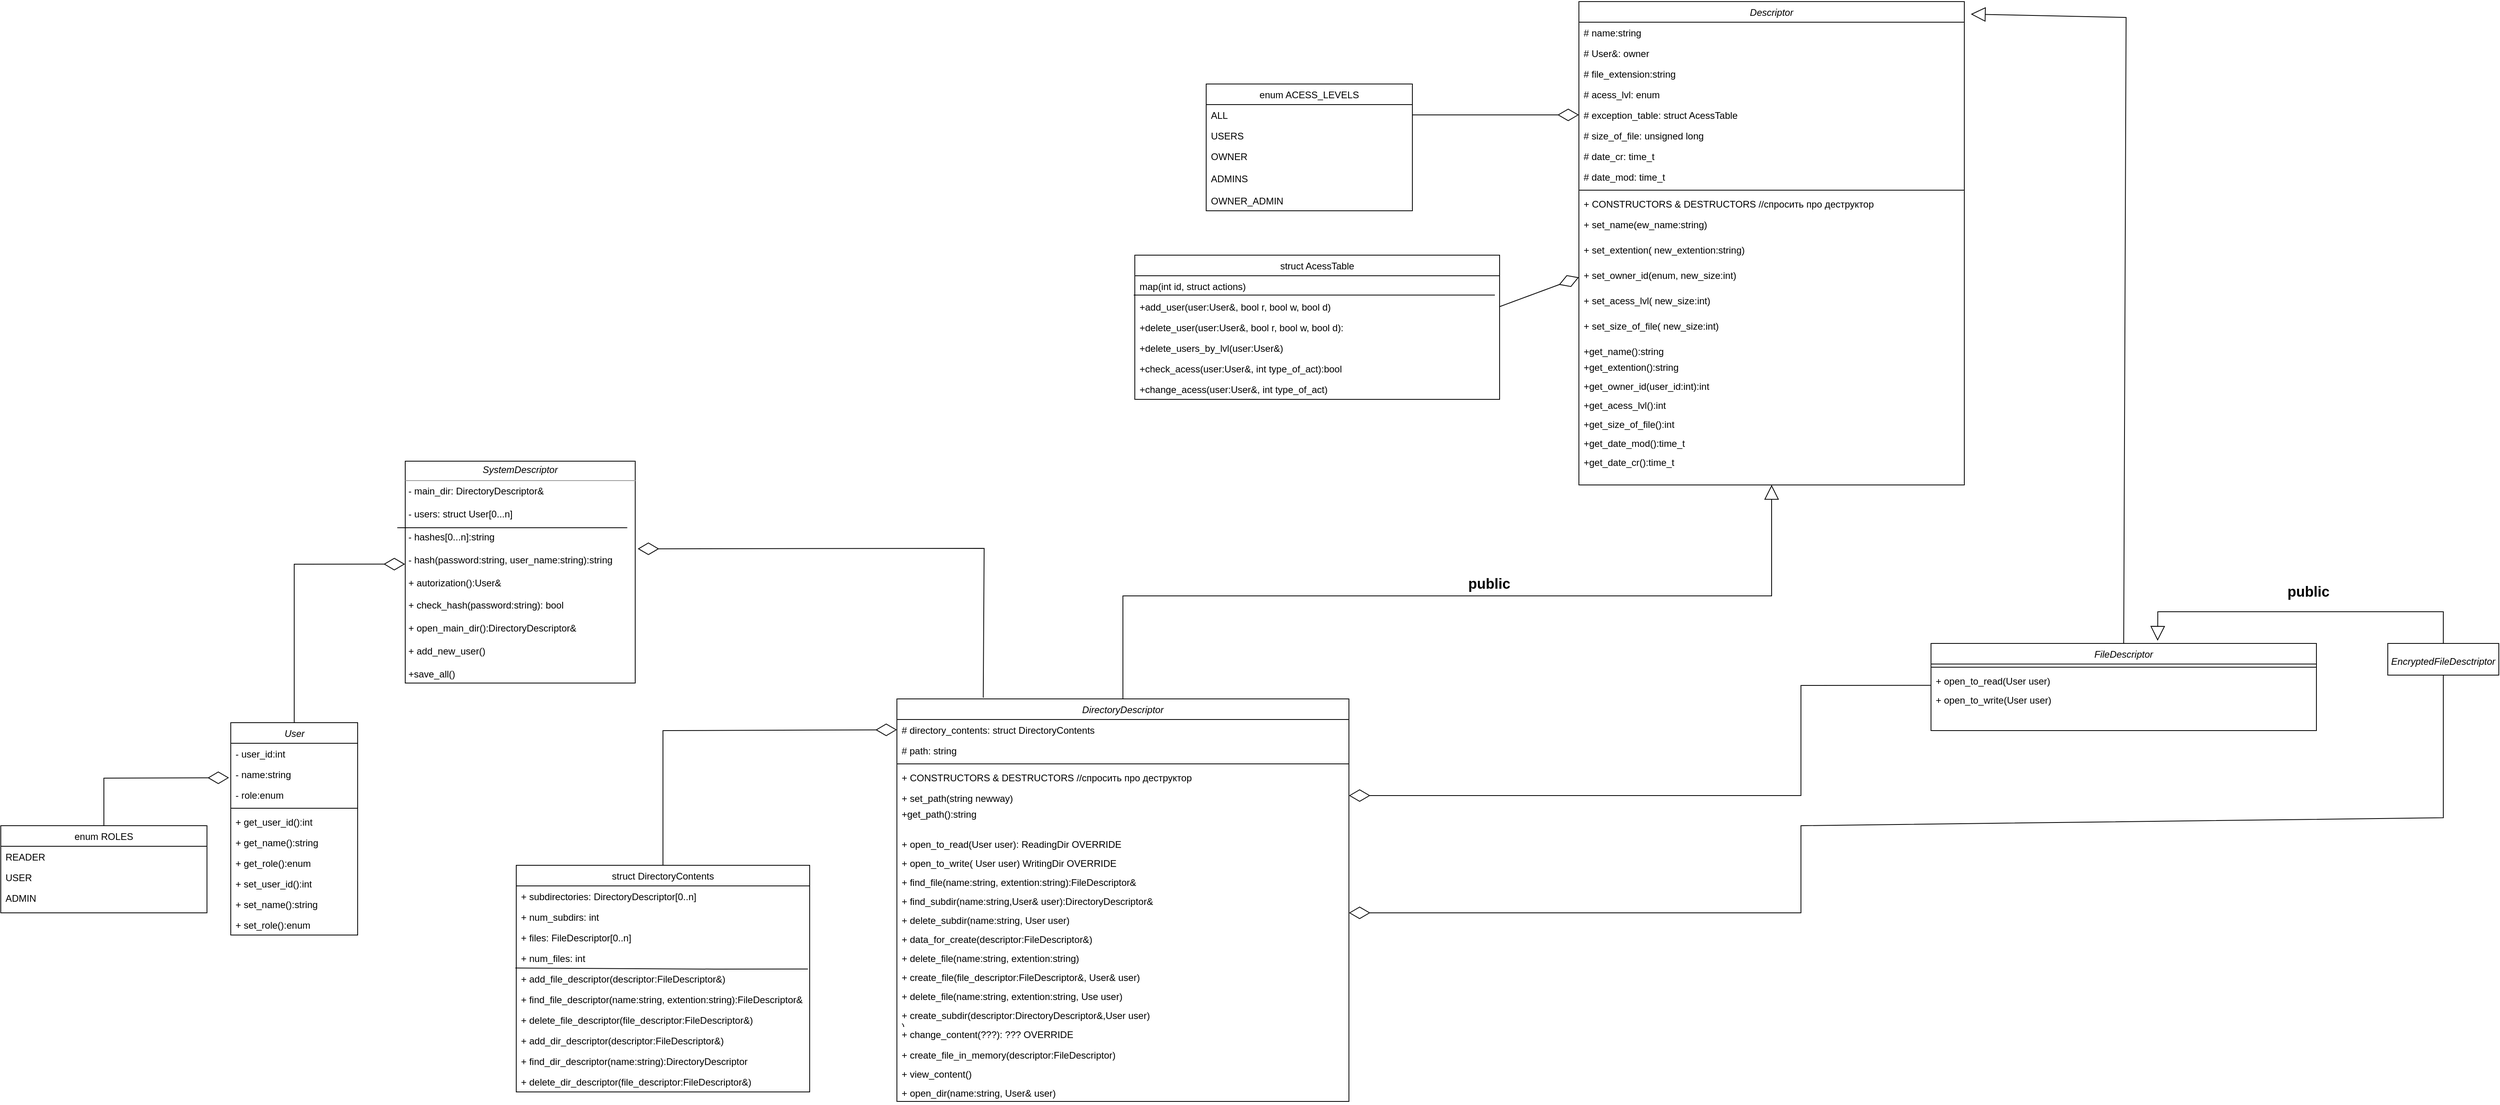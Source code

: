 <mxfile version="20.2.3" type="device"><diagram id="C5RBs43oDa-KdzZeNtuy" name="Page-1"><mxGraphModel dx="5321" dy="2580" grid="1" gridSize="10" guides="1" tooltips="1" connect="1" arrows="1" fold="1" page="1" pageScale="1" pageWidth="827" pageHeight="1169" math="0" shadow="0"><root><mxCell id="WIyWlLk6GJQsqaUBKTNV-0"/><mxCell id="WIyWlLk6GJQsqaUBKTNV-1" parent="WIyWlLk6GJQsqaUBKTNV-0"/><mxCell id="zkfFHV4jXpPFQw0GAbJ--0" value="FileDescriptor" style="swimlane;fontStyle=2;align=center;verticalAlign=top;childLayout=stackLayout;horizontal=1;startSize=26;horizontalStack=0;resizeParent=1;resizeLast=0;collapsible=1;marginBottom=0;rounded=0;shadow=0;strokeWidth=1;" parent="WIyWlLk6GJQsqaUBKTNV-1" vertex="1"><mxGeometry x="144" y="60" width="486" height="110" as="geometry"><mxRectangle x="230" y="140" width="160" height="26" as="alternateBounds"/></mxGeometry></mxCell><mxCell id="zkfFHV4jXpPFQw0GAbJ--4" value="" style="line;html=1;strokeWidth=1;align=left;verticalAlign=middle;spacingTop=-1;spacingLeft=3;spacingRight=3;rotatable=0;labelPosition=right;points=[];portConstraint=eastwest;" parent="zkfFHV4jXpPFQw0GAbJ--0" vertex="1"><mxGeometry y="26" width="486" height="8" as="geometry"/></mxCell><mxCell id="qENP1hDLv1JJYNAuJ3N3-10" value="+ open_to_read(User user)" style="text;align=left;verticalAlign=top;spacingLeft=4;spacingRight=4;overflow=hidden;rotatable=0;points=[[0,0.5],[1,0.5]];portConstraint=eastwest;" parent="zkfFHV4jXpPFQw0GAbJ--0" vertex="1"><mxGeometry y="34" width="486" height="24" as="geometry"/></mxCell><mxCell id="qENP1hDLv1JJYNAuJ3N3-11" value="+ open_to_write(User user)" style="text;align=left;verticalAlign=top;spacingLeft=4;spacingRight=4;overflow=hidden;rotatable=0;points=[[0,0.5],[1,0.5]];portConstraint=eastwest;" parent="zkfFHV4jXpPFQw0GAbJ--0" vertex="1"><mxGeometry y="58" width="486" height="24" as="geometry"/></mxCell><mxCell id="YA1pUny4t8l0CBx2G08l-11" value="&#10;enum ACESS_LEVELS&#10;" style="swimlane;fontStyle=0;childLayout=stackLayout;horizontal=1;startSize=26;fillColor=none;horizontalStack=0;resizeParent=1;resizeParentMax=0;resizeLast=0;collapsible=1;marginBottom=0;" parent="WIyWlLk6GJQsqaUBKTNV-1" vertex="1"><mxGeometry x="-770" y="-646" width="260" height="160" as="geometry"/></mxCell><mxCell id="YA1pUny4t8l0CBx2G08l-12" value="ALL" style="text;strokeColor=none;fillColor=none;align=left;verticalAlign=top;spacingLeft=4;spacingRight=4;overflow=hidden;rotatable=0;points=[[0,0.5],[1,0.5]];portConstraint=eastwest;" parent="YA1pUny4t8l0CBx2G08l-11" vertex="1"><mxGeometry y="26" width="260" height="26" as="geometry"/></mxCell><mxCell id="YA1pUny4t8l0CBx2G08l-13" value="USERS" style="text;strokeColor=none;fillColor=none;align=left;verticalAlign=top;spacingLeft=4;spacingRight=4;overflow=hidden;rotatable=0;points=[[0,0.5],[1,0.5]];portConstraint=eastwest;" parent="YA1pUny4t8l0CBx2G08l-11" vertex="1"><mxGeometry y="52" width="260" height="26" as="geometry"/></mxCell><mxCell id="YA1pUny4t8l0CBx2G08l-14" value="OWNER&#10;&#10;ADMINS&#10;&#10;OWNER_ADMIN" style="text;strokeColor=none;fillColor=none;align=left;verticalAlign=top;spacingLeft=4;spacingRight=4;overflow=hidden;rotatable=0;points=[[0,0.5],[1,0.5]];portConstraint=eastwest;" parent="YA1pUny4t8l0CBx2G08l-11" vertex="1"><mxGeometry y="78" width="260" height="82" as="geometry"/></mxCell><mxCell id="YA1pUny4t8l0CBx2G08l-22" value="struct AcessTable" style="swimlane;fontStyle=0;childLayout=stackLayout;horizontal=1;startSize=26;fillColor=none;horizontalStack=0;resizeParent=1;resizeParentMax=0;resizeLast=0;collapsible=1;marginBottom=0;" parent="WIyWlLk6GJQsqaUBKTNV-1" vertex="1"><mxGeometry x="-860" y="-430" width="460" height="182" as="geometry"/></mxCell><mxCell id="YA1pUny4t8l0CBx2G08l-25" value="map(int id, struct actions)" style="text;strokeColor=none;fillColor=none;align=left;verticalAlign=top;spacingLeft=4;spacingRight=4;overflow=hidden;rotatable=0;points=[[0,0.5],[1,0.5]];portConstraint=eastwest;" parent="YA1pUny4t8l0CBx2G08l-22" vertex="1"><mxGeometry y="26" width="460" height="26" as="geometry"/></mxCell><mxCell id="YA1pUny4t8l0CBx2G08l-52" value="+add_user(user:User&amp;, bool r, bool w, bool d)" style="text;strokeColor=none;fillColor=none;align=left;verticalAlign=top;spacingLeft=4;spacingRight=4;overflow=hidden;rotatable=0;points=[[0,0.5],[1,0.5]];portConstraint=eastwest;" parent="YA1pUny4t8l0CBx2G08l-22" vertex="1"><mxGeometry y="52" width="460" height="26" as="geometry"/></mxCell><mxCell id="YA1pUny4t8l0CBx2G08l-54" value="" style="endArrow=none;html=1;rounded=0;exitX=-0.003;exitY=-0.064;exitDx=0;exitDy=0;exitPerimeter=0;entryX=0.987;entryY=-0.064;entryDx=0;entryDy=0;entryPerimeter=0;" parent="YA1pUny4t8l0CBx2G08l-22" source="YA1pUny4t8l0CBx2G08l-52" target="YA1pUny4t8l0CBx2G08l-52" edge="1"><mxGeometry width="50" height="50" relative="1" as="geometry"><mxPoint x="160" y="100" as="sourcePoint"/><mxPoint x="210" y="50" as="targetPoint"/></mxGeometry></mxCell><mxCell id="YA1pUny4t8l0CBx2G08l-58" value="+delete_user(user:User&amp;, bool r, bool w, bool d):" style="text;strokeColor=none;fillColor=none;align=left;verticalAlign=top;spacingLeft=4;spacingRight=4;overflow=hidden;rotatable=0;points=[[0,0.5],[1,0.5]];portConstraint=eastwest;" parent="YA1pUny4t8l0CBx2G08l-22" vertex="1"><mxGeometry y="78" width="460" height="26" as="geometry"/></mxCell><mxCell id="YA1pUny4t8l0CBx2G08l-59" value="+delete_users_by_lvl(user:User&amp;)" style="text;strokeColor=none;fillColor=none;align=left;verticalAlign=top;spacingLeft=4;spacingRight=4;overflow=hidden;rotatable=0;points=[[0,0.5],[1,0.5]];portConstraint=eastwest;" parent="YA1pUny4t8l0CBx2G08l-22" vertex="1"><mxGeometry y="104" width="460" height="26" as="geometry"/></mxCell><mxCell id="YA1pUny4t8l0CBx2G08l-60" value="+check_acess(user:User&amp;, int type_of_act):bool" style="text;strokeColor=none;fillColor=none;align=left;verticalAlign=top;spacingLeft=4;spacingRight=4;overflow=hidden;rotatable=0;points=[[0,0.5],[1,0.5]];portConstraint=eastwest;" parent="YA1pUny4t8l0CBx2G08l-22" vertex="1"><mxGeometry y="130" width="460" height="26" as="geometry"/></mxCell><mxCell id="YA1pUny4t8l0CBx2G08l-61" value="+change_acess(user:User&amp;, int type_of_act)" style="text;strokeColor=none;fillColor=none;align=left;verticalAlign=top;spacingLeft=4;spacingRight=4;overflow=hidden;rotatable=0;points=[[0,0.5],[1,0.5]];portConstraint=eastwest;" parent="YA1pUny4t8l0CBx2G08l-22" vertex="1"><mxGeometry y="156" width="460" height="26" as="geometry"/></mxCell><mxCell id="YA1pUny4t8l0CBx2G08l-46" value="&lt;pre style=&quot;margin:0px;margin-top:4px;text-align:center;&quot;&gt;&lt;h3&gt;&lt;span style=&quot;background-color: initial; font-family: Helvetica; font-size: 12px; font-weight: normal; white-space: nowrap;&quot;&gt;&lt;i&gt;EncryptedFileDesctriptor&lt;/i&gt;&lt;/span&gt;&lt;br&gt;&lt;/h3&gt;&lt;/pre&gt;" style="verticalAlign=top;align=left;overflow=fill;fontSize=12;fontFamily=Helvetica;html=1;" parent="WIyWlLk6GJQsqaUBKTNV-1" vertex="1"><mxGeometry x="720" y="60" width="140" height="40" as="geometry"/></mxCell><mxCell id="YA1pUny4t8l0CBx2G08l-50" value="" style="endArrow=block;endSize=16;endFill=0;html=1;rounded=0;exitX=0.5;exitY=0;exitDx=0;exitDy=0;entryX=0.588;entryY=-0.031;entryDx=0;entryDy=0;entryPerimeter=0;" parent="WIyWlLk6GJQsqaUBKTNV-1" source="YA1pUny4t8l0CBx2G08l-46" target="zkfFHV4jXpPFQw0GAbJ--0" edge="1"><mxGeometry x="-0.259" y="54" width="160" relative="1" as="geometry"><mxPoint x="790" y="90" as="sourcePoint"/><mxPoint x="387" y="60.0" as="targetPoint"/><Array as="points"><mxPoint x="790" y="20"/><mxPoint x="620" y="20"/><mxPoint x="520" y="20"/><mxPoint x="430" y="20"/></Array><mxPoint as="offset"/></mxGeometry></mxCell><mxCell id="Hw-DPsAGfixGgeAMz5ct-0" value="DirectoryDescriptor" style="swimlane;fontStyle=2;align=center;verticalAlign=top;childLayout=stackLayout;horizontal=1;startSize=26;horizontalStack=0;resizeParent=1;resizeLast=0;collapsible=1;marginBottom=0;rounded=0;shadow=0;strokeWidth=1;" parent="WIyWlLk6GJQsqaUBKTNV-1" vertex="1"><mxGeometry x="-1160" y="130" width="570" height="508" as="geometry"><mxRectangle x="230" y="140" width="160" height="26" as="alternateBounds"/></mxGeometry></mxCell><mxCell id="Hw-DPsAGfixGgeAMz5ct-32" value="# directory_contents: struct DirectoryContents" style="text;align=left;verticalAlign=top;spacingLeft=4;spacingRight=4;overflow=hidden;rotatable=0;points=[[0,0.5],[1,0.5]];portConstraint=eastwest;rounded=0;shadow=0;html=0;" parent="Hw-DPsAGfixGgeAMz5ct-0" vertex="1"><mxGeometry y="26" width="570" height="26" as="geometry"/></mxCell><mxCell id="Hw-DPsAGfixGgeAMz5ct-54" value="# path: string&#10;" style="text;align=left;verticalAlign=top;spacingLeft=4;spacingRight=4;overflow=hidden;rotatable=0;points=[[0,0.5],[1,0.5]];portConstraint=eastwest;rounded=0;shadow=0;html=0;" parent="Hw-DPsAGfixGgeAMz5ct-0" vertex="1"><mxGeometry y="52" width="570" height="26" as="geometry"/></mxCell><mxCell id="Hw-DPsAGfixGgeAMz5ct-9" value="" style="line;html=1;strokeWidth=1;align=left;verticalAlign=middle;spacingTop=-1;spacingLeft=3;spacingRight=3;rotatable=0;labelPosition=right;points=[];portConstraint=eastwest;" parent="Hw-DPsAGfixGgeAMz5ct-0" vertex="1"><mxGeometry y="78" width="570" height="8" as="geometry"/></mxCell><mxCell id="Hw-DPsAGfixGgeAMz5ct-10" value="+ CONSTRUCTORS &amp; DESTRUCTORS //спросить про деструктор" style="text;align=left;verticalAlign=top;spacingLeft=4;spacingRight=4;overflow=hidden;rotatable=0;points=[[0,0.5],[1,0.5]];portConstraint=eastwest;rounded=0;shadow=0;html=0;" parent="Hw-DPsAGfixGgeAMz5ct-0" vertex="1"><mxGeometry y="86" width="570" height="26" as="geometry"/></mxCell><mxCell id="Hw-DPsAGfixGgeAMz5ct-55" value="+ set_path(string newway)" style="text;align=left;verticalAlign=top;spacingLeft=4;spacingRight=4;overflow=hidden;rotatable=0;points=[[0,0.5],[1,0.5]];portConstraint=eastwest;" parent="Hw-DPsAGfixGgeAMz5ct-0" vertex="1"><mxGeometry y="112" width="570" height="20" as="geometry"/></mxCell><mxCell id="Hw-DPsAGfixGgeAMz5ct-56" value="+get_path():string" style="text;align=left;verticalAlign=top;spacingLeft=4;spacingRight=4;overflow=hidden;rotatable=0;points=[[0,0.5],[1,0.5]];portConstraint=eastwest;" parent="Hw-DPsAGfixGgeAMz5ct-0" vertex="1"><mxGeometry y="132" width="570" height="38" as="geometry"/></mxCell><mxCell id="qENP1hDLv1JJYNAuJ3N3-12" value="+ open_to_read(User user): ReadingDir OVERRIDE" style="text;align=left;verticalAlign=top;spacingLeft=4;spacingRight=4;overflow=hidden;rotatable=0;points=[[0,0.5],[1,0.5]];portConstraint=eastwest;" parent="Hw-DPsAGfixGgeAMz5ct-0" vertex="1"><mxGeometry y="170" width="570" height="24" as="geometry"/></mxCell><mxCell id="qENP1hDLv1JJYNAuJ3N3-13" value="+ open_to_write( User user) WritingDir OVERRIDE" style="text;align=left;verticalAlign=top;spacingLeft=4;spacingRight=4;overflow=hidden;rotatable=0;points=[[0,0.5],[1,0.5]];portConstraint=eastwest;" parent="Hw-DPsAGfixGgeAMz5ct-0" vertex="1"><mxGeometry y="194" width="570" height="24" as="geometry"/></mxCell><mxCell id="Hw-DPsAGfixGgeAMz5ct-77" value="+ find_file(name:string, extention:string):FileDescriptor&amp; " style="text;align=left;verticalAlign=top;spacingLeft=4;spacingRight=4;overflow=hidden;rotatable=0;points=[[0,0.5],[1,0.5]];portConstraint=eastwest;" parent="Hw-DPsAGfixGgeAMz5ct-0" vertex="1"><mxGeometry y="218" width="570" height="24" as="geometry"/></mxCell><mxCell id="Hw-DPsAGfixGgeAMz5ct-70" value="+ find_subdir(name:string,User&amp; user):DirectoryDescriptor&amp; " style="text;align=left;verticalAlign=top;spacingLeft=4;spacingRight=4;overflow=hidden;rotatable=0;points=[[0,0.5],[1,0.5]];portConstraint=eastwest;" parent="Hw-DPsAGfixGgeAMz5ct-0" vertex="1"><mxGeometry y="242" width="570" height="24" as="geometry"/></mxCell><mxCell id="Hw-DPsAGfixGgeAMz5ct-71" value="+ delete_subdir(name:string, User user)" style="text;align=left;verticalAlign=top;spacingLeft=4;spacingRight=4;overflow=hidden;rotatable=0;points=[[0,0.5],[1,0.5]];portConstraint=eastwest;" parent="Hw-DPsAGfixGgeAMz5ct-0" vertex="1"><mxGeometry y="266" width="570" height="24" as="geometry"/></mxCell><mxCell id="qENP1hDLv1JJYNAuJ3N3-70" value="+ data_for_create(descriptor:FileDescriptor&amp;)" style="text;align=left;verticalAlign=top;spacingLeft=4;spacingRight=4;overflow=hidden;rotatable=0;points=[[0,0.5],[1,0.5]];portConstraint=eastwest;" parent="Hw-DPsAGfixGgeAMz5ct-0" vertex="1"><mxGeometry y="290" width="570" height="24" as="geometry"/></mxCell><mxCell id="Hw-DPsAGfixGgeAMz5ct-53" value="+ delete_file(name:string, extention:string) " style="text;align=left;verticalAlign=top;spacingLeft=4;spacingRight=4;overflow=hidden;rotatable=0;points=[[0,0.5],[1,0.5]];portConstraint=eastwest;" parent="Hw-DPsAGfixGgeAMz5ct-0" vertex="1"><mxGeometry y="314" width="570" height="24" as="geometry"/></mxCell><mxCell id="qENP1hDLv1JJYNAuJ3N3-68" value="+ create_file(file_descriptor:FileDescriptor&amp;, User&amp; user)" style="text;align=left;verticalAlign=top;spacingLeft=4;spacingRight=4;overflow=hidden;rotatable=0;points=[[0,0.5],[1,0.5]];portConstraint=eastwest;" parent="Hw-DPsAGfixGgeAMz5ct-0" vertex="1"><mxGeometry y="338" width="570" height="24" as="geometry"/></mxCell><mxCell id="Hw-DPsAGfixGgeAMz5ct-18" value="+ delete_file(name:string, extention:string, Use user)" style="text;align=left;verticalAlign=top;spacingLeft=4;spacingRight=4;overflow=hidden;rotatable=0;points=[[0,0.5],[1,0.5]];portConstraint=eastwest;" parent="Hw-DPsAGfixGgeAMz5ct-0" vertex="1"><mxGeometry y="362" width="570" height="24" as="geometry"/></mxCell><mxCell id="Hw-DPsAGfixGgeAMz5ct-67" value="+ create_subdir(descriptor:DirectoryDescriptor&amp;,User user)&#10;)" style="text;align=left;verticalAlign=top;spacingLeft=4;spacingRight=4;overflow=hidden;rotatable=0;points=[[0,0.5],[1,0.5]];portConstraint=eastwest;" parent="Hw-DPsAGfixGgeAMz5ct-0" vertex="1"><mxGeometry y="386" width="570" height="24" as="geometry"/></mxCell><mxCell id="qENP1hDLv1JJYNAuJ3N3-59" value="+ change_content(???): ??? OVERRIDE" style="text;strokeColor=none;fillColor=none;align=left;verticalAlign=top;spacingLeft=4;spacingRight=4;overflow=hidden;rotatable=0;points=[[0,0.5],[1,0.5]];portConstraint=eastwest;fontFamily=Helvetica;fontSize=12;fontColor=default;html=1;" parent="Hw-DPsAGfixGgeAMz5ct-0" vertex="1"><mxGeometry y="410" width="570" height="26" as="geometry"/></mxCell><mxCell id="Hw-DPsAGfixGgeAMz5ct-50" value="+ create_file_in_memory(descriptor:FileDescriptor)" style="text;align=left;verticalAlign=top;spacingLeft=4;spacingRight=4;overflow=hidden;rotatable=0;points=[[0,0.5],[1,0.5]];portConstraint=eastwest;" parent="Hw-DPsAGfixGgeAMz5ct-0" vertex="1"><mxGeometry y="436" width="570" height="24" as="geometry"/></mxCell><mxCell id="Y2GFfp1ZoUNt_mHBcOzV-39" value="+ view_content()" style="text;align=left;verticalAlign=top;spacingLeft=4;spacingRight=4;overflow=hidden;rotatable=0;points=[[0,0.5],[1,0.5]];portConstraint=eastwest;" parent="Hw-DPsAGfixGgeAMz5ct-0" vertex="1"><mxGeometry y="460" width="570" height="24" as="geometry"/></mxCell><mxCell id="Hw-DPsAGfixGgeAMz5ct-66" value="+ open_dir(name:string, User&amp; user)" style="text;align=left;verticalAlign=top;spacingLeft=4;spacingRight=4;overflow=hidden;rotatable=0;points=[[0,0.5],[1,0.5]];portConstraint=eastwest;" parent="Hw-DPsAGfixGgeAMz5ct-0" vertex="1"><mxGeometry y="484" width="570" height="24" as="geometry"/></mxCell><mxCell id="Hw-DPsAGfixGgeAMz5ct-33" value="struct DirectoryContents" style="swimlane;fontStyle=0;childLayout=stackLayout;horizontal=1;startSize=26;fillColor=none;horizontalStack=0;resizeParent=1;resizeParentMax=0;resizeLast=0;collapsible=1;marginBottom=0;" parent="WIyWlLk6GJQsqaUBKTNV-1" vertex="1"><mxGeometry x="-1640" y="340" width="370" height="286" as="geometry"/></mxCell><mxCell id="Hw-DPsAGfixGgeAMz5ct-34" value="+ subdirectories: DirectoryDescriptor[0..n]" style="text;strokeColor=none;fillColor=none;align=left;verticalAlign=top;spacingLeft=4;spacingRight=4;overflow=hidden;rotatable=0;points=[[0,0.5],[1,0.5]];portConstraint=eastwest;" parent="Hw-DPsAGfixGgeAMz5ct-33" vertex="1"><mxGeometry y="26" width="370" height="26" as="geometry"/></mxCell><mxCell id="Hw-DPsAGfixGgeAMz5ct-35" value="+ num_subdirs: int" style="text;strokeColor=none;fillColor=none;align=left;verticalAlign=top;spacingLeft=4;spacingRight=4;overflow=hidden;rotatable=0;points=[[0,0.5],[1,0.5]];portConstraint=eastwest;" parent="Hw-DPsAGfixGgeAMz5ct-33" vertex="1"><mxGeometry y="52" width="370" height="26" as="geometry"/></mxCell><mxCell id="Hw-DPsAGfixGgeAMz5ct-36" value="+ files: FileDescriptor[0..n]" style="text;strokeColor=none;fillColor=none;align=left;verticalAlign=top;spacingLeft=4;spacingRight=4;overflow=hidden;rotatable=0;points=[[0,0.5],[1,0.5]];portConstraint=eastwest;" parent="Hw-DPsAGfixGgeAMz5ct-33" vertex="1"><mxGeometry y="78" width="370" height="26" as="geometry"/></mxCell><mxCell id="Hw-DPsAGfixGgeAMz5ct-44" value="+ num_files: int" style="text;strokeColor=none;fillColor=none;align=left;verticalAlign=top;spacingLeft=4;spacingRight=4;overflow=hidden;rotatable=0;points=[[0,0.5],[1,0.5]];portConstraint=eastwest;" parent="Hw-DPsAGfixGgeAMz5ct-33" vertex="1"><mxGeometry y="104" width="370" height="26" as="geometry"/></mxCell><mxCell id="Hw-DPsAGfixGgeAMz5ct-59" value="+ add_file_descriptor(descriptor:FileDescriptor&amp;) " style="text;strokeColor=none;fillColor=none;align=left;verticalAlign=top;spacingLeft=4;spacingRight=4;overflow=hidden;rotatable=0;points=[[0,0.5],[1,0.5]];portConstraint=eastwest;" parent="Hw-DPsAGfixGgeAMz5ct-33" vertex="1"><mxGeometry y="130" width="370" height="26" as="geometry"/></mxCell><mxCell id="Hw-DPsAGfixGgeAMz5ct-60" value="+ find_file_descriptor(name:string, extention:string):FileDescriptor&amp; " style="text;strokeColor=none;fillColor=none;align=left;verticalAlign=top;spacingLeft=4;spacingRight=4;overflow=hidden;rotatable=0;points=[[0,0.5],[1,0.5]];portConstraint=eastwest;" parent="Hw-DPsAGfixGgeAMz5ct-33" vertex="1"><mxGeometry y="156" width="370" height="26" as="geometry"/></mxCell><mxCell id="Hw-DPsAGfixGgeAMz5ct-61" value="+ delete_file_descriptor(file_descriptor:FileDescriptor&amp;) " style="text;strokeColor=none;fillColor=none;align=left;verticalAlign=top;spacingLeft=4;spacingRight=4;overflow=hidden;rotatable=0;points=[[0,0.5],[1,0.5]];portConstraint=eastwest;" parent="Hw-DPsAGfixGgeAMz5ct-33" vertex="1"><mxGeometry y="182" width="370" height="26" as="geometry"/></mxCell><mxCell id="Hw-DPsAGfixGgeAMz5ct-62" value="+ add_dir_descriptor(descriptor:FileDescriptor&amp;) " style="text;strokeColor=none;fillColor=none;align=left;verticalAlign=top;spacingLeft=4;spacingRight=4;overflow=hidden;rotatable=0;points=[[0,0.5],[1,0.5]];portConstraint=eastwest;" parent="Hw-DPsAGfixGgeAMz5ct-33" vertex="1"><mxGeometry y="208" width="370" height="26" as="geometry"/></mxCell><mxCell id="Hw-DPsAGfixGgeAMz5ct-63" value="+ find_dir_descriptor(name:string):DirectoryDescriptor " style="text;strokeColor=none;fillColor=none;align=left;verticalAlign=top;spacingLeft=4;spacingRight=4;overflow=hidden;rotatable=0;points=[[0,0.5],[1,0.5]];portConstraint=eastwest;" parent="Hw-DPsAGfixGgeAMz5ct-33" vertex="1"><mxGeometry y="234" width="370" height="26" as="geometry"/></mxCell><mxCell id="Hw-DPsAGfixGgeAMz5ct-72" value="+ delete_dir_descriptor(file_descriptor:FileDescriptor&amp;) " style="text;strokeColor=none;fillColor=none;align=left;verticalAlign=top;spacingLeft=4;spacingRight=4;overflow=hidden;rotatable=0;points=[[0,0.5],[1,0.5]];portConstraint=eastwest;" parent="Hw-DPsAGfixGgeAMz5ct-33" vertex="1"><mxGeometry y="260" width="370" height="26" as="geometry"/></mxCell><mxCell id="Hw-DPsAGfixGgeAMz5ct-38" value="" style="endArrow=none;html=1;rounded=0;exitX=-0.003;exitY=-0.015;exitDx=0;exitDy=0;exitPerimeter=0;entryX=0.994;entryY=1.034;entryDx=0;entryDy=0;entryPerimeter=0;" parent="Hw-DPsAGfixGgeAMz5ct-33" source="Hw-DPsAGfixGgeAMz5ct-59" target="Hw-DPsAGfixGgeAMz5ct-44" edge="1"><mxGeometry width="50" height="50" relative="1" as="geometry"><mxPoint x="89.04" y="130.996" as="sourcePoint"/><mxPoint x="405.84" y="130.996" as="targetPoint"/><Array as="points"><mxPoint x="250" y="131"/></Array></mxGeometry></mxCell><mxCell id="yTNMZV-VxMuAUARpLRR3-8" value="&lt;p style=&quot;margin:0px;margin-top:4px;text-align:center;&quot;&gt;&lt;i style=&quot;&quot;&gt;SystemDescriptor&lt;/i&gt;&lt;/p&gt;&lt;hr size=&quot;1&quot;&gt;&lt;p style=&quot;margin:0px;margin-left:4px;&quot;&gt;- main_dir: DirectoryDescriptor&amp;amp;&lt;/p&gt;&lt;p style=&quot;margin:0px;margin-left:4px;&quot;&gt;&lt;span style=&quot;background-color: initial;&quot;&gt;&lt;br&gt;&lt;/span&gt;&lt;/p&gt;&lt;p style=&quot;margin:0px;margin-left:4px;&quot;&gt;&lt;span style=&quot;background-color: initial;&quot;&gt;- users: struct User[0...n]&lt;/span&gt;&lt;/p&gt;&lt;p style=&quot;margin:0px;margin-left:4px;&quot;&gt;&lt;span style=&quot;background-color: initial;&quot;&gt;&lt;br&gt;&lt;/span&gt;&lt;/p&gt;&lt;p style=&quot;margin:0px;margin-left:4px;&quot;&gt;&lt;span style=&quot;background-color: initial;&quot;&gt;- hashes[0...n]:string&lt;/span&gt;&lt;/p&gt;&lt;p style=&quot;margin:0px;margin-left:4px;&quot;&gt;&lt;span style=&quot;background-color: initial;&quot;&gt;&lt;br&gt;&lt;/span&gt;&lt;/p&gt;&lt;p style=&quot;margin:0px;margin-left:4px;&quot;&gt;- hash(password:string, user_name:string):string&lt;/p&gt;&lt;p style=&quot;margin:0px;margin-left:4px;&quot;&gt;&lt;br&gt;&lt;/p&gt;&lt;p style=&quot;margin:0px;margin-left:4px;&quot;&gt;+ autorization():User&amp;amp;&lt;/p&gt;&lt;p style=&quot;margin:0px;margin-left:4px;&quot;&gt;&lt;br&gt;&lt;/p&gt;&lt;p style=&quot;margin:0px;margin-left:4px;&quot;&gt;+ check_hash(password:string): bool&lt;/p&gt;&lt;p style=&quot;margin:0px;margin-left:4px;&quot;&gt;&lt;br&gt;&lt;/p&gt;&lt;p style=&quot;margin:0px;margin-left:4px;&quot;&gt;+ open_main_dir():DirectoryDescriptor&amp;amp;&lt;/p&gt;&lt;p style=&quot;margin:0px;margin-left:4px;&quot;&gt;&lt;br&gt;&lt;/p&gt;&lt;p style=&quot;margin:0px;margin-left:4px;&quot;&gt;+ add_new_user()&lt;/p&gt;&lt;p style=&quot;margin:0px;margin-left:4px;&quot;&gt;&lt;br&gt;&lt;/p&gt;&lt;p style=&quot;margin:0px;margin-left:4px;&quot;&gt;+save_all()&lt;/p&gt;" style="verticalAlign=top;align=left;overflow=fill;fontSize=12;fontFamily=Helvetica;html=1;" parent="WIyWlLk6GJQsqaUBKTNV-1" vertex="1"><mxGeometry x="-1780" y="-170" width="290" height="280" as="geometry"/></mxCell><mxCell id="yTNMZV-VxMuAUARpLRR3-12" value="&lt;span style=&quot;font-weight: normal;&quot;&gt;&lt;i&gt;User&lt;/i&gt;&lt;/span&gt;" style="swimlane;fontStyle=1;align=center;verticalAlign=top;childLayout=stackLayout;horizontal=1;startSize=26;horizontalStack=0;resizeParent=1;resizeParentMax=0;resizeLast=0;collapsible=1;marginBottom=0;fontFamily=Helvetica;fontSize=12;fontColor=default;strokeColor=default;fillColor=default;html=1;" parent="WIyWlLk6GJQsqaUBKTNV-1" vertex="1"><mxGeometry x="-2000" y="160" width="160" height="268" as="geometry"/></mxCell><mxCell id="yTNMZV-VxMuAUARpLRR3-13" value="- user_id:int" style="text;strokeColor=none;fillColor=none;align=left;verticalAlign=top;spacingLeft=4;spacingRight=4;overflow=hidden;rotatable=0;points=[[0,0.5],[1,0.5]];portConstraint=eastwest;fontFamily=Helvetica;fontSize=12;fontColor=default;html=1;" parent="yTNMZV-VxMuAUARpLRR3-12" vertex="1"><mxGeometry y="26" width="160" height="26" as="geometry"/></mxCell><mxCell id="yTNMZV-VxMuAUARpLRR3-18" value="- name:string" style="text;strokeColor=none;fillColor=none;align=left;verticalAlign=top;spacingLeft=4;spacingRight=4;overflow=hidden;rotatable=0;points=[[0,0.5],[1,0.5]];portConstraint=eastwest;fontFamily=Helvetica;fontSize=12;fontColor=default;html=1;" parent="yTNMZV-VxMuAUARpLRR3-12" vertex="1"><mxGeometry y="52" width="160" height="26" as="geometry"/></mxCell><mxCell id="yTNMZV-VxMuAUARpLRR3-19" value="- role:enum" style="text;strokeColor=none;fillColor=none;align=left;verticalAlign=top;spacingLeft=4;spacingRight=4;overflow=hidden;rotatable=0;points=[[0,0.5],[1,0.5]];portConstraint=eastwest;fontFamily=Helvetica;fontSize=12;fontColor=default;html=1;" parent="yTNMZV-VxMuAUARpLRR3-12" vertex="1"><mxGeometry y="78" width="160" height="26" as="geometry"/></mxCell><mxCell id="yTNMZV-VxMuAUARpLRR3-14" value="" style="line;strokeWidth=1;fillColor=none;align=left;verticalAlign=middle;spacingTop=-1;spacingLeft=3;spacingRight=3;rotatable=0;labelPosition=right;points=[];portConstraint=eastwest;fontFamily=Helvetica;fontSize=12;fontColor=default;html=1;" parent="yTNMZV-VxMuAUARpLRR3-12" vertex="1"><mxGeometry y="104" width="160" height="8" as="geometry"/></mxCell><mxCell id="RsApQNfANZEFS3NXRBOs-0" value="+ get_user_id():int" style="text;strokeColor=none;fillColor=none;align=left;verticalAlign=top;spacingLeft=4;spacingRight=4;overflow=hidden;rotatable=0;points=[[0,0.5],[1,0.5]];portConstraint=eastwest;fontFamily=Helvetica;fontSize=12;fontColor=default;html=1;" parent="yTNMZV-VxMuAUARpLRR3-12" vertex="1"><mxGeometry y="112" width="160" height="26" as="geometry"/></mxCell><mxCell id="RsApQNfANZEFS3NXRBOs-1" value="+ get_name():string" style="text;strokeColor=none;fillColor=none;align=left;verticalAlign=top;spacingLeft=4;spacingRight=4;overflow=hidden;rotatable=0;points=[[0,0.5],[1,0.5]];portConstraint=eastwest;fontFamily=Helvetica;fontSize=12;fontColor=default;html=1;" parent="yTNMZV-VxMuAUARpLRR3-12" vertex="1"><mxGeometry y="138" width="160" height="26" as="geometry"/></mxCell><mxCell id="RsApQNfANZEFS3NXRBOs-2" value="+ get_role():enum" style="text;strokeColor=none;fillColor=none;align=left;verticalAlign=top;spacingLeft=4;spacingRight=4;overflow=hidden;rotatable=0;points=[[0,0.5],[1,0.5]];portConstraint=eastwest;fontFamily=Helvetica;fontSize=12;fontColor=default;html=1;" parent="yTNMZV-VxMuAUARpLRR3-12" vertex="1"><mxGeometry y="164" width="160" height="26" as="geometry"/></mxCell><mxCell id="RsApQNfANZEFS3NXRBOs-18" value="+ set_user_id():int" style="text;strokeColor=none;fillColor=none;align=left;verticalAlign=top;spacingLeft=4;spacingRight=4;overflow=hidden;rotatable=0;points=[[0,0.5],[1,0.5]];portConstraint=eastwest;fontFamily=Helvetica;fontSize=12;fontColor=default;html=1;" parent="yTNMZV-VxMuAUARpLRR3-12" vertex="1"><mxGeometry y="190" width="160" height="26" as="geometry"/></mxCell><mxCell id="RsApQNfANZEFS3NXRBOs-19" value="+ set_name():string" style="text;strokeColor=none;fillColor=none;align=left;verticalAlign=top;spacingLeft=4;spacingRight=4;overflow=hidden;rotatable=0;points=[[0,0.5],[1,0.5]];portConstraint=eastwest;fontFamily=Helvetica;fontSize=12;fontColor=default;html=1;" parent="yTNMZV-VxMuAUARpLRR3-12" vertex="1"><mxGeometry y="216" width="160" height="26" as="geometry"/></mxCell><mxCell id="RsApQNfANZEFS3NXRBOs-20" value="+ set_role():enum" style="text;strokeColor=none;fillColor=none;align=left;verticalAlign=top;spacingLeft=4;spacingRight=4;overflow=hidden;rotatable=0;points=[[0,0.5],[1,0.5]];portConstraint=eastwest;fontFamily=Helvetica;fontSize=12;fontColor=default;html=1;" parent="yTNMZV-VxMuAUARpLRR3-12" vertex="1"><mxGeometry y="242" width="160" height="26" as="geometry"/></mxCell><mxCell id="yTNMZV-VxMuAUARpLRR3-22" value="&#10;enum ROLES&#10;" style="swimlane;fontStyle=0;childLayout=stackLayout;horizontal=1;startSize=26;fillColor=none;horizontalStack=0;resizeParent=1;resizeParentMax=0;resizeLast=0;collapsible=1;marginBottom=0;" parent="WIyWlLk6GJQsqaUBKTNV-1" vertex="1"><mxGeometry x="-2290" y="290" width="260" height="110" as="geometry"/></mxCell><mxCell id="yTNMZV-VxMuAUARpLRR3-23" value="READER" style="text;strokeColor=none;fillColor=none;align=left;verticalAlign=top;spacingLeft=4;spacingRight=4;overflow=hidden;rotatable=0;points=[[0,0.5],[1,0.5]];portConstraint=eastwest;" parent="yTNMZV-VxMuAUARpLRR3-22" vertex="1"><mxGeometry y="26" width="260" height="26" as="geometry"/></mxCell><mxCell id="yTNMZV-VxMuAUARpLRR3-24" value="USER" style="text;strokeColor=none;fillColor=none;align=left;verticalAlign=top;spacingLeft=4;spacingRight=4;overflow=hidden;rotatable=0;points=[[0,0.5],[1,0.5]];portConstraint=eastwest;" parent="yTNMZV-VxMuAUARpLRR3-22" vertex="1"><mxGeometry y="52" width="260" height="26" as="geometry"/></mxCell><mxCell id="yTNMZV-VxMuAUARpLRR3-25" value="ADMIN" style="text;strokeColor=none;fillColor=none;align=left;verticalAlign=top;spacingLeft=4;spacingRight=4;overflow=hidden;rotatable=0;points=[[0,0.5],[1,0.5]];portConstraint=eastwest;" parent="yTNMZV-VxMuAUARpLRR3-22" vertex="1"><mxGeometry y="78" width="260" height="32" as="geometry"/></mxCell><mxCell id="qENP1hDLv1JJYNAuJ3N3-3" value="&lt;font style=&quot;font-size: 18px;&quot;&gt;&lt;b&gt;public&lt;/b&gt;&lt;/font&gt;" style="text;html=1;strokeColor=none;fillColor=none;align=center;verticalAlign=middle;whiteSpace=wrap;rounded=0;" parent="WIyWlLk6GJQsqaUBKTNV-1" vertex="1"><mxGeometry x="450" y="-20" width="340" height="30" as="geometry"/></mxCell><mxCell id="RsApQNfANZEFS3NXRBOs-17" value="" style="line;strokeWidth=1;fillColor=none;align=left;verticalAlign=middle;spacingTop=-1;spacingLeft=3;spacingRight=3;rotatable=0;labelPosition=right;points=[];portConstraint=eastwest;" parent="WIyWlLk6GJQsqaUBKTNV-1" vertex="1"><mxGeometry x="-1790" y="-90" width="290" height="8" as="geometry"/></mxCell><mxCell id="Y2GFfp1ZoUNt_mHBcOzV-0" value="Descriptor" style="swimlane;fontStyle=2;align=center;verticalAlign=top;childLayout=stackLayout;horizontal=1;startSize=26;horizontalStack=0;resizeParent=1;resizeLast=0;collapsible=1;marginBottom=0;rounded=0;shadow=0;strokeWidth=1;" parent="WIyWlLk6GJQsqaUBKTNV-1" vertex="1"><mxGeometry x="-300" y="-750" width="486" height="610" as="geometry"><mxRectangle x="230" y="140" width="160" height="26" as="alternateBounds"/></mxGeometry></mxCell><mxCell id="Y2GFfp1ZoUNt_mHBcOzV-1" value="# name:string&#10;" style="text;align=left;verticalAlign=top;spacingLeft=4;spacingRight=4;overflow=hidden;rotatable=0;points=[[0,0.5],[1,0.5]];portConstraint=eastwest;" parent="Y2GFfp1ZoUNt_mHBcOzV-0" vertex="1"><mxGeometry y="26" width="486" height="26" as="geometry"/></mxCell><mxCell id="Y2GFfp1ZoUNt_mHBcOzV-2" value="# User&amp;: owner" style="text;align=left;verticalAlign=top;spacingLeft=4;spacingRight=4;overflow=hidden;rotatable=0;points=[[0,0.5],[1,0.5]];portConstraint=eastwest;rounded=0;shadow=0;html=0;" parent="Y2GFfp1ZoUNt_mHBcOzV-0" vertex="1"><mxGeometry y="52" width="486" height="26" as="geometry"/></mxCell><mxCell id="Y2GFfp1ZoUNt_mHBcOzV-3" value="# file_extension:string" style="text;align=left;verticalAlign=top;spacingLeft=4;spacingRight=4;overflow=hidden;rotatable=0;points=[[0,0.5],[1,0.5]];portConstraint=eastwest;rounded=0;shadow=0;html=0;" parent="Y2GFfp1ZoUNt_mHBcOzV-0" vertex="1"><mxGeometry y="78" width="486" height="26" as="geometry"/></mxCell><mxCell id="Y2GFfp1ZoUNt_mHBcOzV-4" value="# acess_lvl: enum" style="text;align=left;verticalAlign=top;spacingLeft=4;spacingRight=4;overflow=hidden;rotatable=0;points=[[0,0.5],[1,0.5]];portConstraint=eastwest;rounded=0;shadow=0;html=0;" parent="Y2GFfp1ZoUNt_mHBcOzV-0" vertex="1"><mxGeometry y="104" width="486" height="26" as="geometry"/></mxCell><mxCell id="Y2GFfp1ZoUNt_mHBcOzV-5" value="# exception_table: struct AcessTable" style="text;align=left;verticalAlign=top;spacingLeft=4;spacingRight=4;overflow=hidden;rotatable=0;points=[[0,0.5],[1,0.5]];portConstraint=eastwest;rounded=0;shadow=0;html=0;" parent="Y2GFfp1ZoUNt_mHBcOzV-0" vertex="1"><mxGeometry y="130" width="486" height="26" as="geometry"/></mxCell><mxCell id="Y2GFfp1ZoUNt_mHBcOzV-6" value="# size_of_file: unsigned long" style="text;align=left;verticalAlign=top;spacingLeft=4;spacingRight=4;overflow=hidden;rotatable=0;points=[[0,0.5],[1,0.5]];portConstraint=eastwest;rounded=0;shadow=0;html=0;" parent="Y2GFfp1ZoUNt_mHBcOzV-0" vertex="1"><mxGeometry y="156" width="486" height="26" as="geometry"/></mxCell><mxCell id="Y2GFfp1ZoUNt_mHBcOzV-7" value="# date_cr: time_t&#10;" style="text;align=left;verticalAlign=top;spacingLeft=4;spacingRight=4;overflow=hidden;rotatable=0;points=[[0,0.5],[1,0.5]];portConstraint=eastwest;rounded=0;shadow=0;html=0;" parent="Y2GFfp1ZoUNt_mHBcOzV-0" vertex="1"><mxGeometry y="182" width="486" height="26" as="geometry"/></mxCell><mxCell id="Y2GFfp1ZoUNt_mHBcOzV-8" value="# date_mod: time_t&#10;" style="text;align=left;verticalAlign=top;spacingLeft=4;spacingRight=4;overflow=hidden;rotatable=0;points=[[0,0.5],[1,0.5]];portConstraint=eastwest;rounded=0;shadow=0;html=0;" parent="Y2GFfp1ZoUNt_mHBcOzV-0" vertex="1"><mxGeometry y="208" width="486" height="26" as="geometry"/></mxCell><mxCell id="Y2GFfp1ZoUNt_mHBcOzV-9" value="" style="line;html=1;strokeWidth=1;align=left;verticalAlign=middle;spacingTop=-1;spacingLeft=3;spacingRight=3;rotatable=0;labelPosition=right;points=[];portConstraint=eastwest;" parent="Y2GFfp1ZoUNt_mHBcOzV-0" vertex="1"><mxGeometry y="234" width="486" height="8" as="geometry"/></mxCell><mxCell id="Y2GFfp1ZoUNt_mHBcOzV-10" value="+ CONSTRUCTORS &amp; DESTRUCTORS //спросить про деструктор" style="text;align=left;verticalAlign=top;spacingLeft=4;spacingRight=4;overflow=hidden;rotatable=0;points=[[0,0.5],[1,0.5]];portConstraint=eastwest;rounded=0;shadow=0;html=0;" parent="Y2GFfp1ZoUNt_mHBcOzV-0" vertex="1"><mxGeometry y="242" width="486" height="26" as="geometry"/></mxCell><mxCell id="Y2GFfp1ZoUNt_mHBcOzV-11" value="+ set_name(ew_name:string)" style="text;align=left;verticalAlign=top;spacingLeft=4;spacingRight=4;overflow=hidden;rotatable=0;points=[[0,0.5],[1,0.5]];portConstraint=eastwest;" parent="Y2GFfp1ZoUNt_mHBcOzV-0" vertex="1"><mxGeometry y="268" width="486" height="32" as="geometry"/></mxCell><mxCell id="Y2GFfp1ZoUNt_mHBcOzV-12" value="+ set_extention( new_extention:string)" style="text;align=left;verticalAlign=top;spacingLeft=4;spacingRight=4;overflow=hidden;rotatable=0;points=[[0,0.5],[1,0.5]];portConstraint=eastwest;" parent="Y2GFfp1ZoUNt_mHBcOzV-0" vertex="1"><mxGeometry y="300" width="486" height="32" as="geometry"/></mxCell><mxCell id="Y2GFfp1ZoUNt_mHBcOzV-13" value="+ set_owner_id(enum, new_size:int)" style="text;align=left;verticalAlign=top;spacingLeft=4;spacingRight=4;overflow=hidden;rotatable=0;points=[[0,0.5],[1,0.5]];portConstraint=eastwest;" parent="Y2GFfp1ZoUNt_mHBcOzV-0" vertex="1"><mxGeometry y="332" width="486" height="32" as="geometry"/></mxCell><mxCell id="Y2GFfp1ZoUNt_mHBcOzV-14" value="+ set_acess_lvl( new_size:int)" style="text;align=left;verticalAlign=top;spacingLeft=4;spacingRight=4;overflow=hidden;rotatable=0;points=[[0,0.5],[1,0.5]];portConstraint=eastwest;" parent="Y2GFfp1ZoUNt_mHBcOzV-0" vertex="1"><mxGeometry y="364" width="486" height="32" as="geometry"/></mxCell><mxCell id="Y2GFfp1ZoUNt_mHBcOzV-15" value="+ set_size_of_file( new_size:int)" style="text;align=left;verticalAlign=top;spacingLeft=4;spacingRight=4;overflow=hidden;rotatable=0;points=[[0,0.5],[1,0.5]];portConstraint=eastwest;" parent="Y2GFfp1ZoUNt_mHBcOzV-0" vertex="1"><mxGeometry y="396" width="486" height="32" as="geometry"/></mxCell><mxCell id="Y2GFfp1ZoUNt_mHBcOzV-16" value="+get_name():string" style="text;align=left;verticalAlign=top;spacingLeft=4;spacingRight=4;overflow=hidden;rotatable=0;points=[[0,0.5],[1,0.5]];portConstraint=eastwest;" parent="Y2GFfp1ZoUNt_mHBcOzV-0" vertex="1"><mxGeometry y="428" width="486" height="20" as="geometry"/></mxCell><mxCell id="Y2GFfp1ZoUNt_mHBcOzV-17" value="+get_extention():string" style="text;align=left;verticalAlign=top;spacingLeft=4;spacingRight=4;overflow=hidden;rotatable=0;points=[[0,0.5],[1,0.5]];portConstraint=eastwest;" parent="Y2GFfp1ZoUNt_mHBcOzV-0" vertex="1"><mxGeometry y="448" width="486" height="24" as="geometry"/></mxCell><mxCell id="Y2GFfp1ZoUNt_mHBcOzV-18" value="+get_owner_id(user_id:int):int" style="text;align=left;verticalAlign=top;spacingLeft=4;spacingRight=4;overflow=hidden;rotatable=0;points=[[0,0.5],[1,0.5]];portConstraint=eastwest;" parent="Y2GFfp1ZoUNt_mHBcOzV-0" vertex="1"><mxGeometry y="472" width="486" height="24" as="geometry"/></mxCell><mxCell id="Y2GFfp1ZoUNt_mHBcOzV-19" value="+get_acess_lvl():int" style="text;align=left;verticalAlign=top;spacingLeft=4;spacingRight=4;overflow=hidden;rotatable=0;points=[[0,0.5],[1,0.5]];portConstraint=eastwest;" parent="Y2GFfp1ZoUNt_mHBcOzV-0" vertex="1"><mxGeometry y="496" width="486" height="24" as="geometry"/></mxCell><mxCell id="Y2GFfp1ZoUNt_mHBcOzV-20" value="+get_size_of_file():int" style="text;align=left;verticalAlign=top;spacingLeft=4;spacingRight=4;overflow=hidden;rotatable=0;points=[[0,0.5],[1,0.5]];portConstraint=eastwest;" parent="Y2GFfp1ZoUNt_mHBcOzV-0" vertex="1"><mxGeometry y="520" width="486" height="24" as="geometry"/></mxCell><mxCell id="Y2GFfp1ZoUNt_mHBcOzV-21" value="+get_date_mod():time_t" style="text;align=left;verticalAlign=top;spacingLeft=4;spacingRight=4;overflow=hidden;rotatable=0;points=[[0,0.5],[1,0.5]];portConstraint=eastwest;" parent="Y2GFfp1ZoUNt_mHBcOzV-0" vertex="1"><mxGeometry y="544" width="486" height="24" as="geometry"/></mxCell><mxCell id="Y2GFfp1ZoUNt_mHBcOzV-22" value="+get_date_cr():time_t" style="text;align=left;verticalAlign=top;spacingLeft=4;spacingRight=4;overflow=hidden;rotatable=0;points=[[0,0.5],[1,0.5]];portConstraint=eastwest;" parent="Y2GFfp1ZoUNt_mHBcOzV-0" vertex="1"><mxGeometry y="568" width="486" height="24" as="geometry"/></mxCell><mxCell id="Y2GFfp1ZoUNt_mHBcOzV-32" value="" style="endArrow=block;endSize=16;endFill=0;html=1;rounded=0;entryX=1.017;entryY=0.026;entryDx=0;entryDy=0;entryPerimeter=0;exitX=0.5;exitY=0;exitDx=0;exitDy=0;" parent="WIyWlLk6GJQsqaUBKTNV-1" source="zkfFHV4jXpPFQw0GAbJ--0" target="Y2GFfp1ZoUNt_mHBcOzV-0" edge="1"><mxGeometry x="-0.259" y="54" width="160" relative="1" as="geometry"><mxPoint x="340" y="50" as="sourcePoint"/><mxPoint x="260" y="-390" as="targetPoint"/><Array as="points"><mxPoint x="390" y="-730"/></Array><mxPoint as="offset"/></mxGeometry></mxCell><mxCell id="SoxHqn5-5ihqwcRUPMl1-0" value="" style="endArrow=diamondThin;endFill=0;endSize=24;html=1;rounded=0;exitX=0.191;exitY=-0.003;exitDx=0;exitDy=0;exitPerimeter=0;entryX=1.011;entryY=0.395;entryDx=0;entryDy=0;entryPerimeter=0;" parent="WIyWlLk6GJQsqaUBKTNV-1" source="Hw-DPsAGfixGgeAMz5ct-0" target="yTNMZV-VxMuAUARpLRR3-8" edge="1"><mxGeometry width="160" relative="1" as="geometry"><mxPoint x="-1700" y="690" as="sourcePoint"/><mxPoint x="-1540" y="690" as="targetPoint"/><Array as="points"><mxPoint x="-1050" y="-60"/></Array></mxGeometry></mxCell><mxCell id="v0W5VfUhMr9kB2zp2phU-0" value="" style="endArrow=diamondThin;endFill=0;endSize=24;html=1;rounded=0;exitX=0.5;exitY=0;exitDx=0;exitDy=0;entryX=0;entryY=0.5;entryDx=0;entryDy=0;" parent="WIyWlLk6GJQsqaUBKTNV-1" source="Hw-DPsAGfixGgeAMz5ct-33" target="Hw-DPsAGfixGgeAMz5ct-32" edge="1"><mxGeometry width="160" relative="1" as="geometry"><mxPoint x="-1411.13" y="340.0" as="sourcePoint"/><mxPoint x="-1860" y="150.69" as="targetPoint"/><Array as="points"><mxPoint x="-1455" y="170"/></Array></mxGeometry></mxCell><mxCell id="v0W5VfUhMr9kB2zp2phU-1" value="" style="endArrow=diamondThin;endFill=0;endSize=24;html=1;rounded=0;exitX=0.5;exitY=0;exitDx=0;exitDy=0;entryX=-0.001;entryY=0.464;entryDx=0;entryDy=0;entryPerimeter=0;" parent="WIyWlLk6GJQsqaUBKTNV-1" source="yTNMZV-VxMuAUARpLRR3-12" target="yTNMZV-VxMuAUARpLRR3-8" edge="1"><mxGeometry width="160" relative="1" as="geometry"><mxPoint x="-1921.13" y="160.0" as="sourcePoint"/><mxPoint x="-2370" y="-29.31" as="targetPoint"/><Array as="points"><mxPoint x="-1920" y="-40"/></Array></mxGeometry></mxCell><mxCell id="v0W5VfUhMr9kB2zp2phU-2" value="" style="endArrow=diamondThin;endFill=0;endSize=24;html=1;rounded=0;exitX=0.5;exitY=0;exitDx=0;exitDy=0;entryX=-0.014;entryY=0.673;entryDx=0;entryDy=0;entryPerimeter=0;" parent="WIyWlLk6GJQsqaUBKTNV-1" source="yTNMZV-VxMuAUARpLRR3-22" target="yTNMZV-VxMuAUARpLRR3-18" edge="1"><mxGeometry width="160" relative="1" as="geometry"><mxPoint x="-2167.39" y="280" as="sourcePoint"/><mxPoint x="-2030" y="76.56" as="targetPoint"/><Array as="points"><mxPoint x="-2160" y="230"/></Array></mxGeometry></mxCell><mxCell id="v0W5VfUhMr9kB2zp2phU-4" value="" style="endArrow=block;endSize=16;endFill=0;html=1;rounded=0;entryX=0.5;entryY=1;entryDx=0;entryDy=0;exitX=0.5;exitY=0;exitDx=0;exitDy=0;" parent="WIyWlLk6GJQsqaUBKTNV-1" source="Hw-DPsAGfixGgeAMz5ct-0" target="Y2GFfp1ZoUNt_mHBcOzV-0" edge="1"><mxGeometry x="-0.259" y="54" width="160" relative="1" as="geometry"><mxPoint x="-547.26" y="284.14" as="sourcePoint"/><mxPoint x="-739.998" y="-510.0" as="targetPoint"/><Array as="points"><mxPoint x="-875"/><mxPoint x="-57"/></Array><mxPoint as="offset"/></mxGeometry></mxCell><mxCell id="v0W5VfUhMr9kB2zp2phU-5" value="&lt;font style=&quot;font-size: 18px;&quot;&gt;&lt;b&gt;public&lt;/b&gt;&lt;/font&gt;" style="text;html=1;strokeColor=none;fillColor=none;align=center;verticalAlign=middle;whiteSpace=wrap;rounded=0;" parent="WIyWlLk6GJQsqaUBKTNV-1" vertex="1"><mxGeometry x="-583" y="-30" width="340" height="30" as="geometry"/></mxCell><mxCell id="v0W5VfUhMr9kB2zp2phU-6" value="" style="endArrow=diamondThin;endFill=0;endSize=24;html=1;rounded=0;exitX=1;exitY=0.5;exitDx=0;exitDy=0;entryX=0;entryY=0.5;entryDx=0;entryDy=0;" parent="WIyWlLk6GJQsqaUBKTNV-1" source="YA1pUny4t8l0CBx2G08l-12" target="Y2GFfp1ZoUNt_mHBcOzV-5" edge="1"><mxGeometry width="160" relative="1" as="geometry"><mxPoint x="-274.32" y="-381.524" as="sourcePoint"/><mxPoint x="-710" y="-569.4" as="targetPoint"/><Array as="points"/></mxGeometry></mxCell><mxCell id="v0W5VfUhMr9kB2zp2phU-7" value="" style="endArrow=diamondThin;endFill=0;endSize=24;html=1;rounded=0;exitX=1;exitY=0.5;exitDx=0;exitDy=0;entryX=0;entryY=0.5;entryDx=0;entryDy=0;" parent="WIyWlLk6GJQsqaUBKTNV-1" source="YA1pUny4t8l0CBx2G08l-52" target="Y2GFfp1ZoUNt_mHBcOzV-13" edge="1"><mxGeometry width="160" relative="1" as="geometry"><mxPoint x="-360" y="-371" as="sourcePoint"/><mxPoint x="-233" y="-350" as="targetPoint"/><Array as="points"/></mxGeometry></mxCell><mxCell id="v0W5VfUhMr9kB2zp2phU-8" value="" style="endArrow=diamondThin;endFill=0;endSize=24;html=1;rounded=0;exitX=-0.001;exitY=-0.214;exitDx=0;exitDy=0;entryX=1;entryY=0.5;entryDx=0;entryDy=0;exitPerimeter=0;" parent="WIyWlLk6GJQsqaUBKTNV-1" source="qENP1hDLv1JJYNAuJ3N3-11" target="Hw-DPsAGfixGgeAMz5ct-55" edge="1"><mxGeometry width="160" relative="1" as="geometry"><mxPoint x="-244.13" y="339.996" as="sourcePoint"/><mxPoint x="-580" y="260" as="targetPoint"/><Array as="points"><mxPoint x="-20" y="113"/><mxPoint x="-20" y="252"/></Array></mxGeometry></mxCell><mxCell id="v0W5VfUhMr9kB2zp2phU-9" value="" style="endArrow=diamondThin;endFill=0;endSize=24;html=1;rounded=0;entryX=1;entryY=0.5;entryDx=0;entryDy=0;exitX=0.5;exitY=1;exitDx=0;exitDy=0;" parent="WIyWlLk6GJQsqaUBKTNV-1" source="YA1pUny4t8l0CBx2G08l-46" edge="1"><mxGeometry width="160" relative="1" as="geometry"><mxPoint x="820" y="261" as="sourcePoint"/><mxPoint x="-590.0" y="400" as="targetPoint"/><Array as="points"><mxPoint x="790" y="280"/><mxPoint x="-20" y="290"/><mxPoint x="-20" y="400"/></Array></mxGeometry></mxCell></root></mxGraphModel></diagram></mxfile>